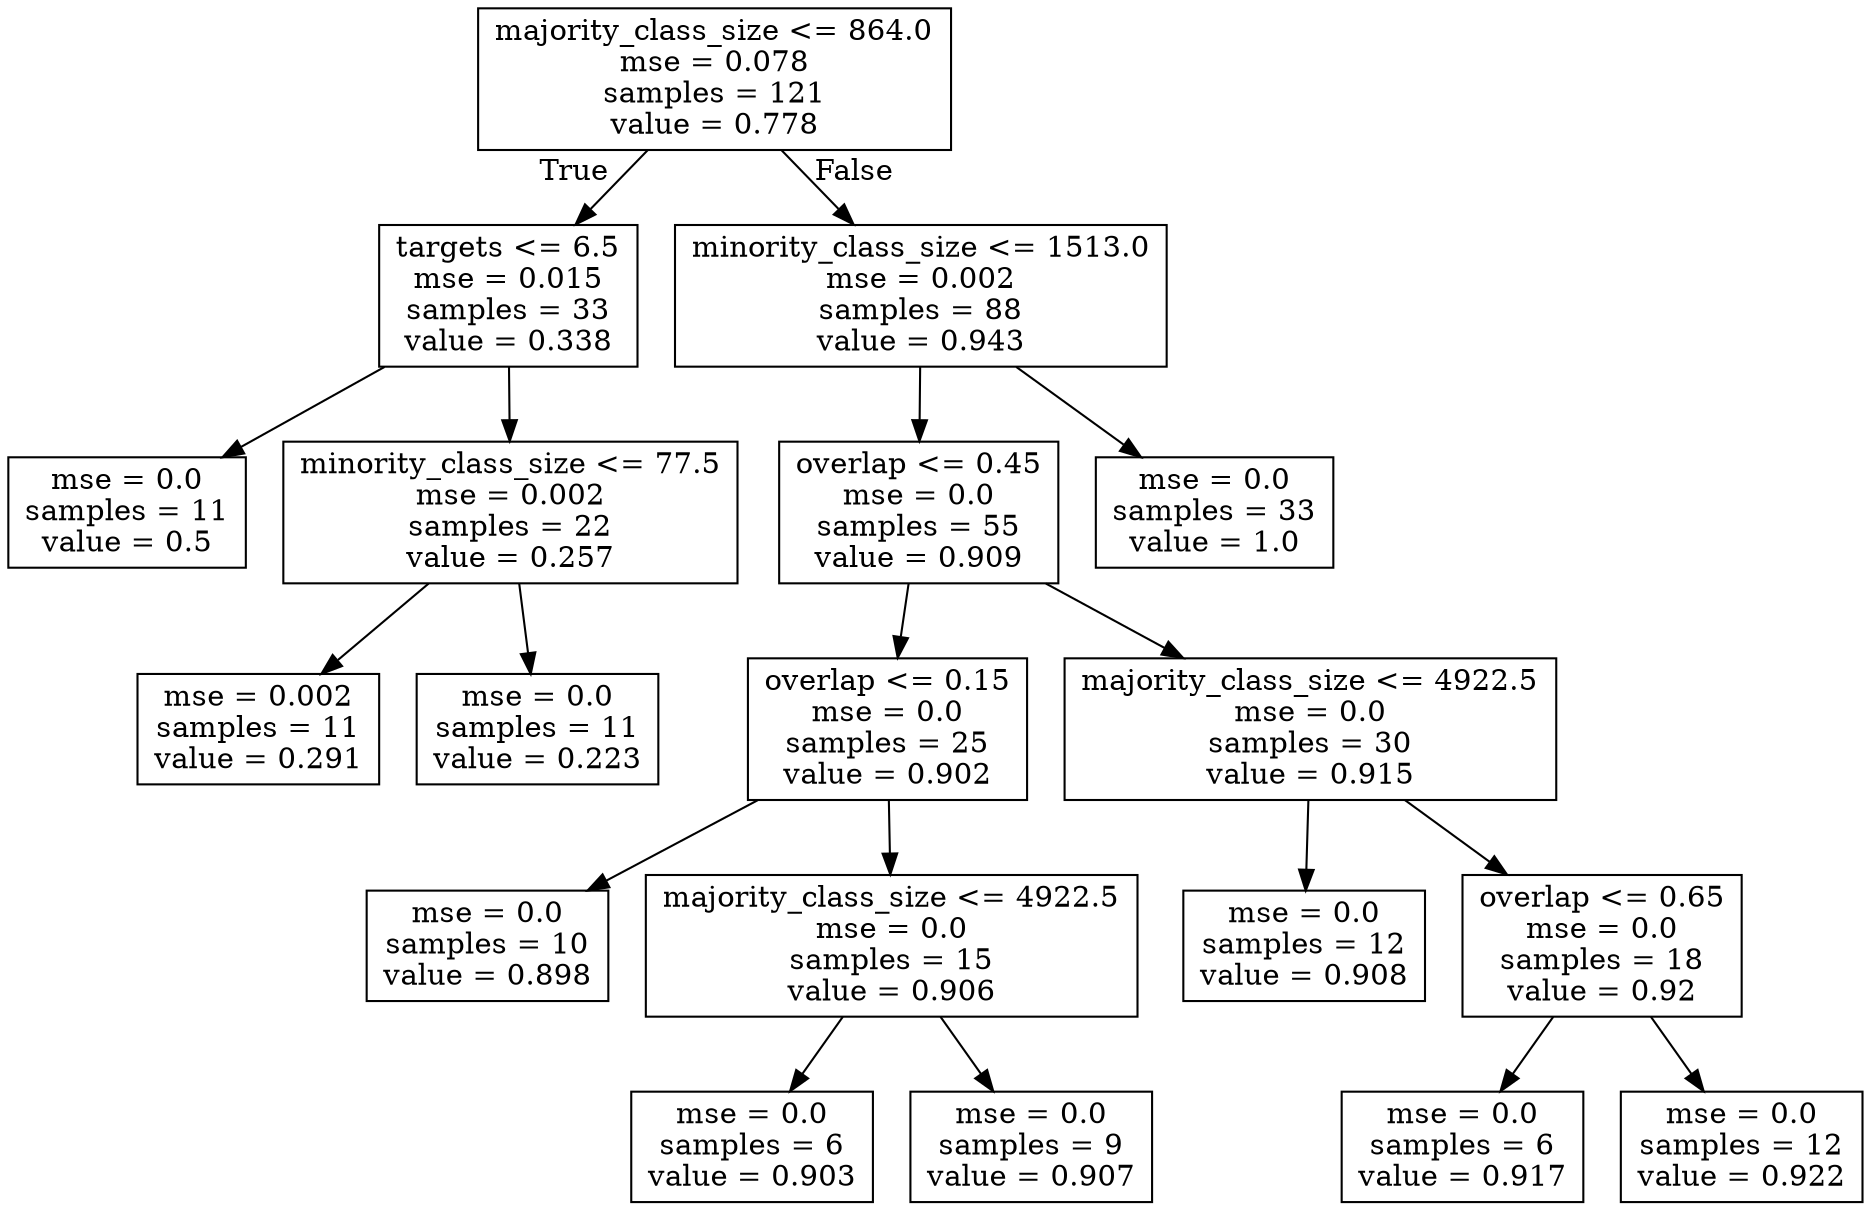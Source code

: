digraph Tree {
node [shape=box] ;
0 [label="majority_class_size <= 864.0\nmse = 0.078\nsamples = 121\nvalue = 0.778"] ;
1 [label="targets <= 6.5\nmse = 0.015\nsamples = 33\nvalue = 0.338"] ;
0 -> 1 [labeldistance=2.5, labelangle=45, headlabel="True"] ;
2 [label="mse = 0.0\nsamples = 11\nvalue = 0.5"] ;
1 -> 2 ;
3 [label="minority_class_size <= 77.5\nmse = 0.002\nsamples = 22\nvalue = 0.257"] ;
1 -> 3 ;
4 [label="mse = 0.002\nsamples = 11\nvalue = 0.291"] ;
3 -> 4 ;
5 [label="mse = 0.0\nsamples = 11\nvalue = 0.223"] ;
3 -> 5 ;
6 [label="minority_class_size <= 1513.0\nmse = 0.002\nsamples = 88\nvalue = 0.943"] ;
0 -> 6 [labeldistance=2.5, labelangle=-45, headlabel="False"] ;
7 [label="overlap <= 0.45\nmse = 0.0\nsamples = 55\nvalue = 0.909"] ;
6 -> 7 ;
8 [label="overlap <= 0.15\nmse = 0.0\nsamples = 25\nvalue = 0.902"] ;
7 -> 8 ;
9 [label="mse = 0.0\nsamples = 10\nvalue = 0.898"] ;
8 -> 9 ;
10 [label="majority_class_size <= 4922.5\nmse = 0.0\nsamples = 15\nvalue = 0.906"] ;
8 -> 10 ;
11 [label="mse = 0.0\nsamples = 6\nvalue = 0.903"] ;
10 -> 11 ;
12 [label="mse = 0.0\nsamples = 9\nvalue = 0.907"] ;
10 -> 12 ;
13 [label="majority_class_size <= 4922.5\nmse = 0.0\nsamples = 30\nvalue = 0.915"] ;
7 -> 13 ;
14 [label="mse = 0.0\nsamples = 12\nvalue = 0.908"] ;
13 -> 14 ;
15 [label="overlap <= 0.65\nmse = 0.0\nsamples = 18\nvalue = 0.92"] ;
13 -> 15 ;
16 [label="mse = 0.0\nsamples = 6\nvalue = 0.917"] ;
15 -> 16 ;
17 [label="mse = 0.0\nsamples = 12\nvalue = 0.922"] ;
15 -> 17 ;
18 [label="mse = 0.0\nsamples = 33\nvalue = 1.0"] ;
6 -> 18 ;
}